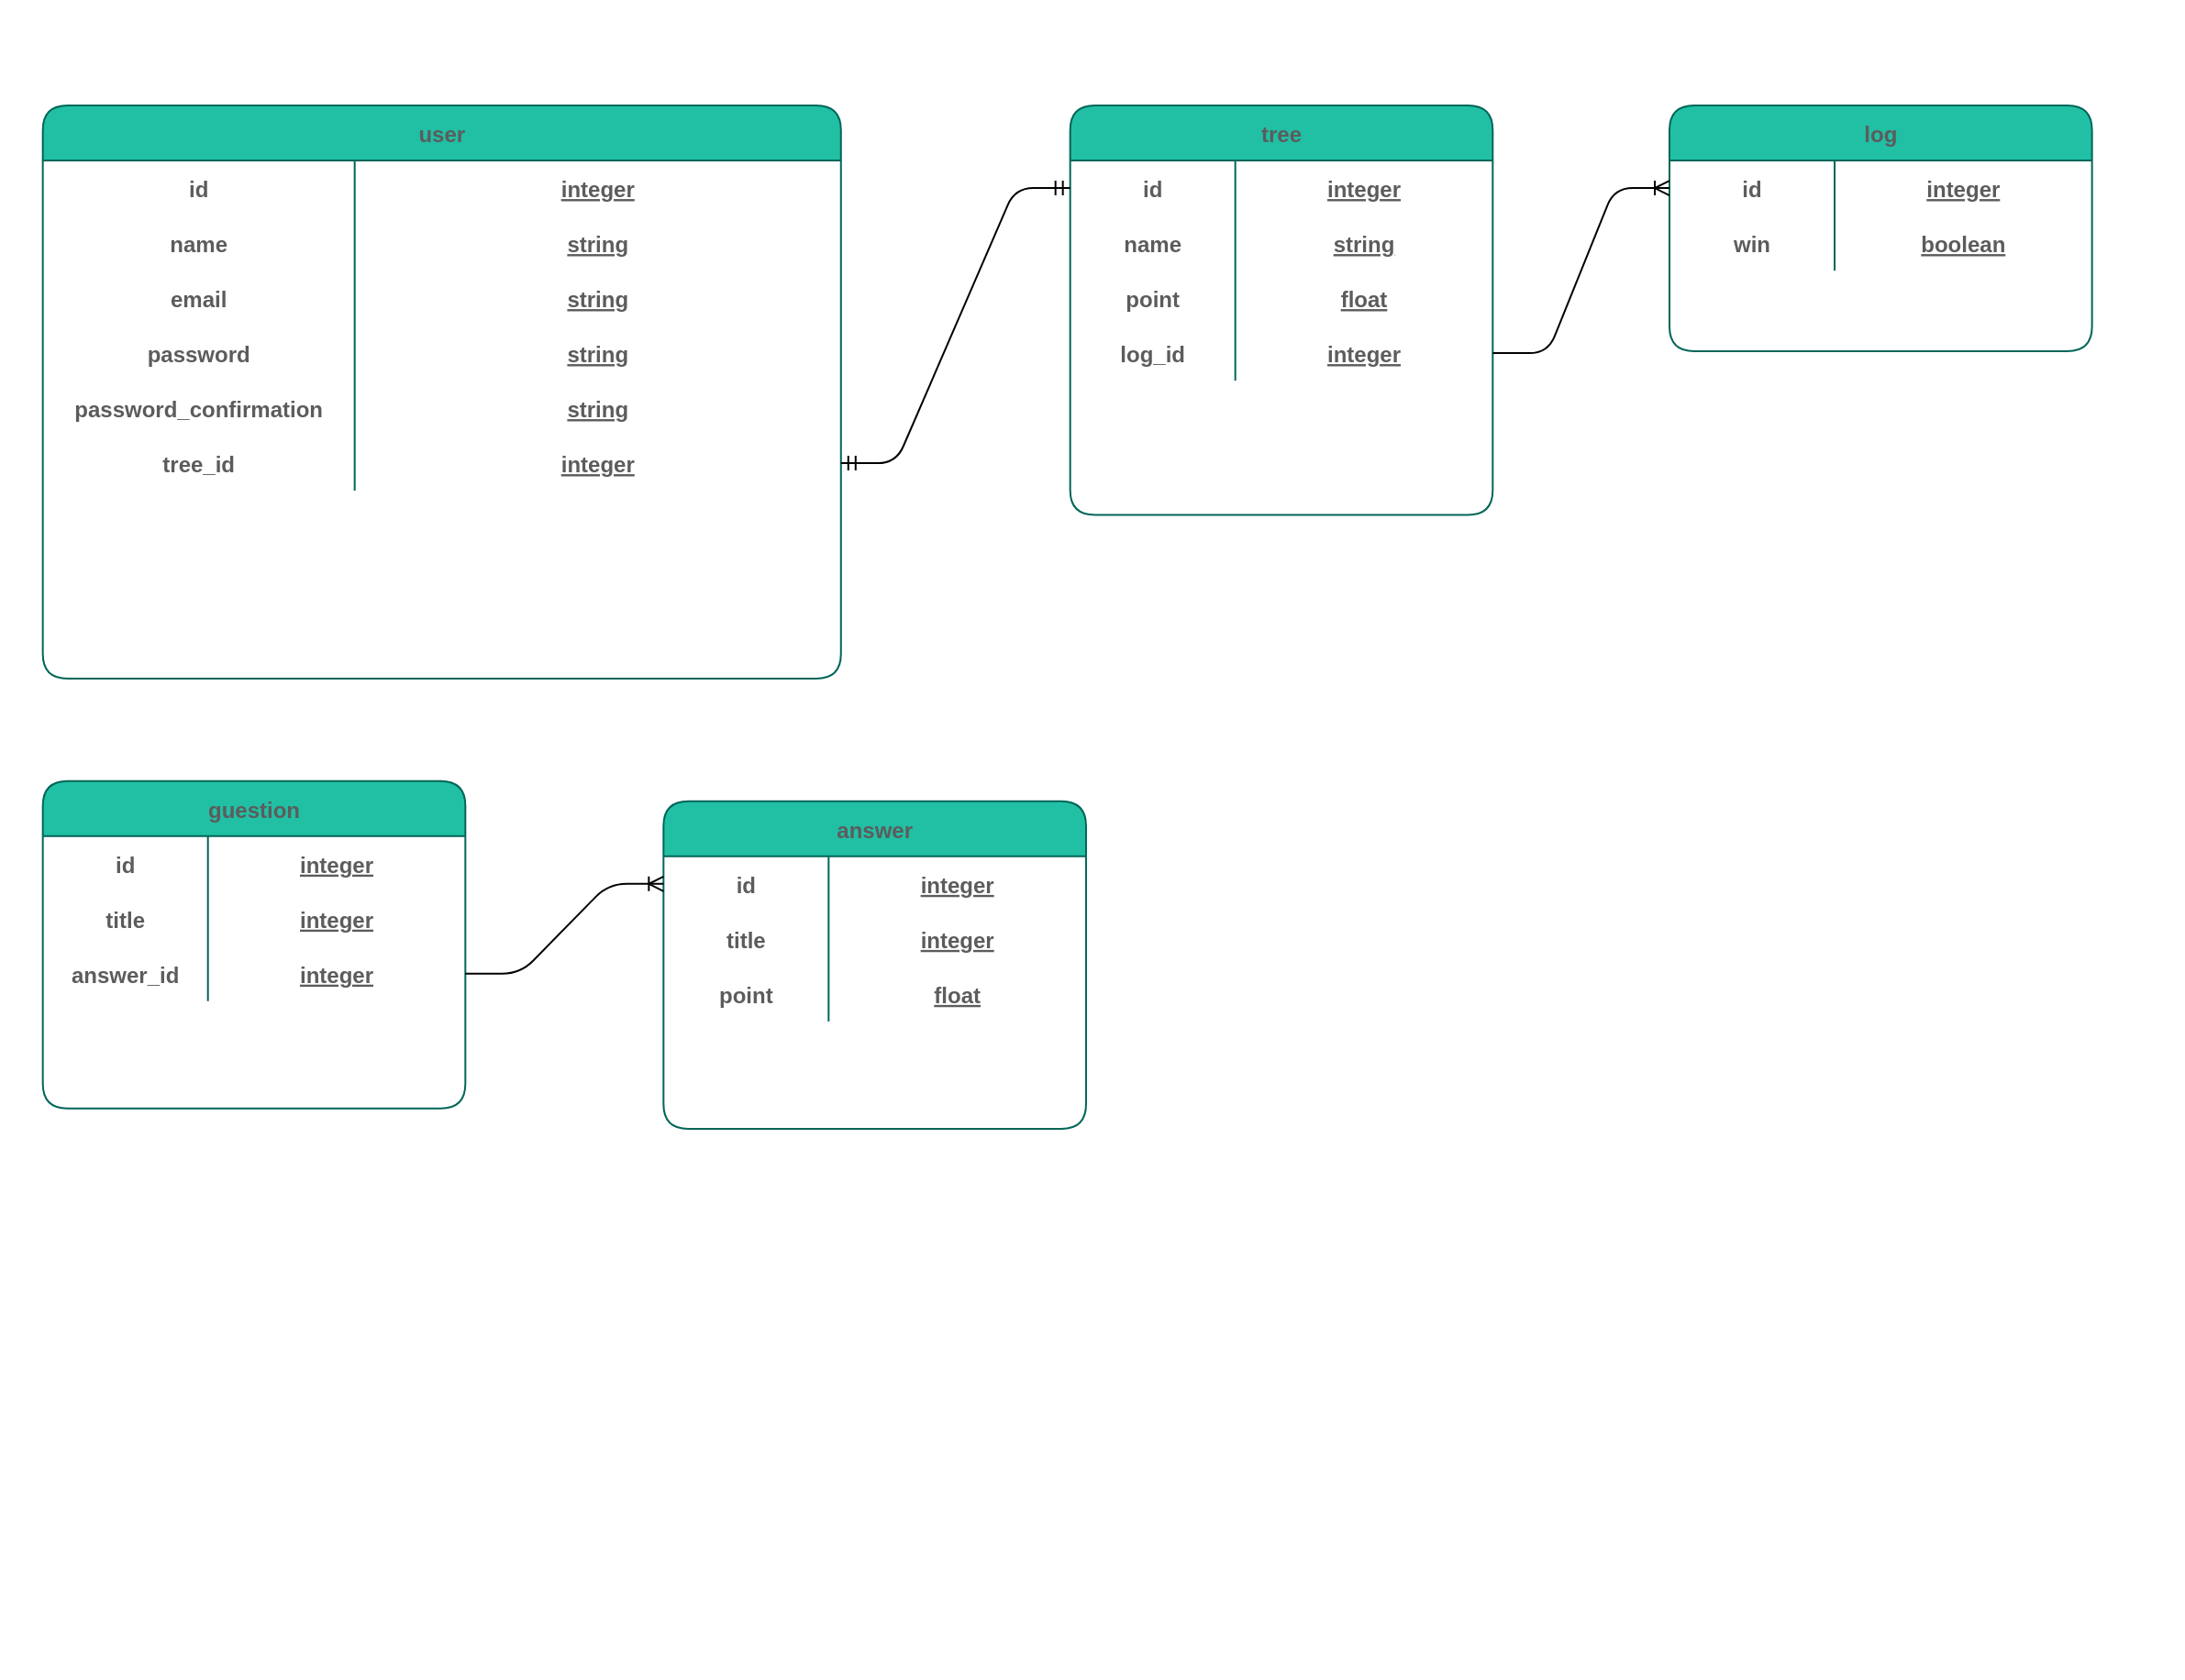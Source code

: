 <mxfile scale="4" border="0">
    <diagram id="DScMzdTD0CjVcI1dzCDb" name="ページ1">
        <mxGraphModel dx="1597" dy="907" grid="1" gridSize="10" guides="1" tooltips="1" connect="1" arrows="1" fold="1" page="1" pageScale="1" pageWidth="827" pageHeight="1169" math="0" shadow="0">
            <root>
                <mxCell id="0"/>
                <mxCell id="1" parent="0"/>
                <mxCell id="181" value="" style="group;container=1;spacing=0;rounded=1;fontColor=#5C5C5C;" parent="1" vertex="1" connectable="0">
                    <mxGeometry width="1190" height="915" as="geometry"/>
                </mxCell>
                <mxCell id="86" value="tree" style="shape=table;startSize=30;container=1;collapsible=1;childLayout=tableLayout;fixedRows=1;rowLines=0;fontStyle=1;align=center;resizeLast=1;spacing=0;rounded=1;fillColor=#21C0A5;strokeColor=#006658;fontColor=#5C5C5C;" parent="181" vertex="1">
                    <mxGeometry x="583.336" y="57.547" width="230.323" height="223.171" as="geometry"/>
                </mxCell>
                <mxCell id="87" value="" style="shape=partialRectangle;collapsible=0;dropTarget=0;pointerEvents=0;fillColor=none;top=0;left=0;bottom=0;right=0;points=[[0,0.5],[1,0.5]];portConstraint=eastwest;spacing=0;rounded=1;strokeColor=#006658;fontColor=#5C5C5C;" parent="86" vertex="1">
                    <mxGeometry y="30" width="230.323" height="30" as="geometry"/>
                </mxCell>
                <mxCell id="88" value="id" style="shape=partialRectangle;connectable=0;fillColor=none;top=0;left=0;bottom=0;right=0;fontStyle=1;overflow=hidden;spacing=0;rounded=1;strokeColor=#006658;fontColor=#5C5C5C;" parent="87" vertex="1">
                    <mxGeometry width="90" height="30" as="geometry"/>
                </mxCell>
                <mxCell id="89" value="integer" style="shape=partialRectangle;connectable=0;fillColor=none;top=0;left=0;bottom=0;right=0;align=center;spacingLeft=0;fontStyle=5;overflow=hidden;flipH=1;spacing=0;rounded=1;strokeColor=#006658;fontColor=#5C5C5C;" parent="87" vertex="1">
                    <mxGeometry x="90" width="140.323" height="30" as="geometry"/>
                </mxCell>
                <mxCell id="186" style="shape=partialRectangle;collapsible=0;dropTarget=0;pointerEvents=0;fillColor=none;top=0;left=0;bottom=1;right=0;points=[[0,0.5],[1,0.5]];portConstraint=eastwest;strokeColor=none;spacing=0;rounded=1;fontColor=#5C5C5C;" parent="86" vertex="1">
                    <mxGeometry y="60" width="230.323" height="30" as="geometry"/>
                </mxCell>
                <mxCell id="187" value="name" style="shape=partialRectangle;connectable=0;fillColor=none;top=0;left=0;bottom=0;right=0;fontStyle=1;overflow=hidden;spacing=0;rounded=1;strokeColor=#006658;fontColor=#5C5C5C;" parent="186" vertex="1">
                    <mxGeometry width="90" height="30" as="geometry"/>
                </mxCell>
                <mxCell id="188" value="string" style="shape=partialRectangle;connectable=0;fillColor=none;top=0;left=0;bottom=0;right=0;align=center;spacingLeft=0;fontStyle=5;overflow=hidden;strokeColor=none;spacing=0;rounded=1;fontColor=#5C5C5C;" parent="186" vertex="1">
                    <mxGeometry x="90" width="140.323" height="30" as="geometry"/>
                </mxCell>
                <mxCell id="189" style="shape=partialRectangle;collapsible=0;dropTarget=0;pointerEvents=0;fillColor=none;top=0;left=0;bottom=1;right=0;points=[[0,0.5],[1,0.5]];portConstraint=eastwest;strokeColor=none;spacing=0;rounded=1;fontColor=#5C5C5C;" parent="86" vertex="1">
                    <mxGeometry y="90" width="230.323" height="30" as="geometry"/>
                </mxCell>
                <mxCell id="190" value="point" style="shape=partialRectangle;connectable=0;fillColor=none;top=0;left=0;bottom=0;right=0;fontStyle=1;overflow=hidden;spacing=0;rounded=1;strokeColor=#006658;fontColor=#5C5C5C;" parent="189" vertex="1">
                    <mxGeometry width="90" height="30" as="geometry"/>
                </mxCell>
                <mxCell id="191" value="float" style="shape=partialRectangle;connectable=0;fillColor=none;top=0;left=0;bottom=0;right=0;align=center;spacingLeft=0;fontStyle=5;overflow=hidden;strokeColor=none;spacing=0;rounded=1;fontColor=#5C5C5C;" parent="189" vertex="1">
                    <mxGeometry x="90" width="140.323" height="30" as="geometry"/>
                </mxCell>
                <mxCell id="247" style="shape=partialRectangle;collapsible=0;dropTarget=0;pointerEvents=0;fillColor=none;top=0;left=0;bottom=1;right=0;points=[[0,0.5],[1,0.5]];portConstraint=eastwest;strokeColor=none;spacing=0;rounded=1;fontColor=#5C5C5C;" parent="86" vertex="1">
                    <mxGeometry y="120" width="230.323" height="30" as="geometry"/>
                </mxCell>
                <mxCell id="248" value="log_id" style="shape=partialRectangle;connectable=0;fillColor=none;top=0;left=0;bottom=0;right=0;fontStyle=1;overflow=hidden;spacing=0;rounded=1;strokeColor=#006658;fontColor=#5C5C5C;" parent="247" vertex="1">
                    <mxGeometry width="90" height="30" as="geometry"/>
                </mxCell>
                <mxCell id="249" value="integer" style="shape=partialRectangle;connectable=0;fillColor=none;top=0;left=0;bottom=0;right=0;align=center;spacingLeft=0;fontStyle=5;overflow=hidden;strokeColor=none;spacing=0;rounded=1;fontColor=#5C5C5C;" parent="247" vertex="1">
                    <mxGeometry x="90" width="140.323" height="30" as="geometry"/>
                </mxCell>
                <mxCell id="122" value="user" style="shape=table;startSize=30;container=1;collapsible=1;childLayout=tableLayout;fixedRows=1;rowLines=0;fontStyle=1;align=center;resizeLast=1;spacing=0;rounded=1;fillColor=#21C0A5;strokeColor=#006658;fontColor=#5C5C5C;" parent="181" vertex="1">
                    <mxGeometry x="23.337" y="57.547" width="435.054" height="312.439" as="geometry"/>
                </mxCell>
                <mxCell id="123" value="" style="shape=partialRectangle;collapsible=0;dropTarget=0;pointerEvents=0;fillColor=none;top=0;left=0;bottom=0;right=0;points=[[0,0.5],[1,0.5]];portConstraint=eastwest;spacing=0;rounded=1;strokeColor=#006658;fontColor=#5C5C5C;" parent="122" vertex="1">
                    <mxGeometry y="30" width="435.054" height="30" as="geometry"/>
                </mxCell>
                <mxCell id="124" value="id" style="shape=partialRectangle;connectable=0;fillColor=none;top=0;left=0;bottom=0;right=0;fontStyle=1;overflow=hidden;spacing=0;rounded=1;strokeColor=#006658;fontColor=#5C5C5C;" parent="123" vertex="1">
                    <mxGeometry width="170" height="30" as="geometry"/>
                </mxCell>
                <mxCell id="125" value="integer" style="shape=partialRectangle;connectable=0;fillColor=none;top=0;left=0;bottom=0;right=0;align=center;spacingLeft=0;fontStyle=5;overflow=hidden;flipH=1;spacing=0;rounded=1;strokeColor=#006658;fontColor=#5C5C5C;" parent="123" vertex="1">
                    <mxGeometry x="170" width="265.054" height="30" as="geometry"/>
                </mxCell>
                <mxCell id="126" value="" style="shape=partialRectangle;collapsible=0;dropTarget=0;pointerEvents=0;fillColor=none;top=0;left=0;bottom=1;right=0;points=[[0,0.5],[1,0.5]];portConstraint=eastwest;strokeColor=none;spacing=0;rounded=1;fontColor=#5C5C5C;" parent="122" vertex="1">
                    <mxGeometry y="60" width="435.054" height="30" as="geometry"/>
                </mxCell>
                <mxCell id="127" value="name" style="shape=partialRectangle;connectable=0;fillColor=none;top=0;left=0;bottom=0;right=0;fontStyle=1;overflow=hidden;spacing=0;rounded=1;strokeColor=#006658;fontColor=#5C5C5C;" parent="126" vertex="1">
                    <mxGeometry width="170" height="30" as="geometry"/>
                </mxCell>
                <mxCell id="128" value="string" style="shape=partialRectangle;connectable=0;fillColor=none;top=0;left=0;bottom=0;right=0;align=center;spacingLeft=0;fontStyle=5;overflow=hidden;strokeColor=none;spacing=0;rounded=1;fontColor=#5C5C5C;" parent="126" vertex="1">
                    <mxGeometry x="170" width="265.054" height="30" as="geometry"/>
                </mxCell>
                <mxCell id="129" style="shape=partialRectangle;collapsible=0;dropTarget=0;pointerEvents=0;fillColor=none;top=0;left=0;bottom=1;right=0;points=[[0,0.5],[1,0.5]];portConstraint=eastwest;strokeColor=none;spacing=0;rounded=1;fontColor=#5C5C5C;" parent="122" vertex="1">
                    <mxGeometry y="90" width="435.054" height="30" as="geometry"/>
                </mxCell>
                <mxCell id="130" value="email" style="shape=partialRectangle;connectable=0;fillColor=none;top=0;left=0;bottom=0;right=0;fontStyle=1;overflow=hidden;spacing=0;rounded=1;strokeColor=#006658;fontColor=#5C5C5C;" parent="129" vertex="1">
                    <mxGeometry width="170" height="30" as="geometry"/>
                </mxCell>
                <mxCell id="131" value="string" style="shape=partialRectangle;connectable=0;fillColor=none;top=0;left=0;bottom=0;right=0;align=center;spacingLeft=0;fontStyle=5;overflow=hidden;strokeColor=none;spacing=0;rounded=1;fontColor=#5C5C5C;" parent="129" vertex="1">
                    <mxGeometry x="170" width="265.054" height="30" as="geometry"/>
                </mxCell>
                <mxCell id="132" style="shape=partialRectangle;collapsible=0;dropTarget=0;pointerEvents=0;fillColor=none;top=0;left=0;bottom=1;right=0;points=[[0,0.5],[1,0.5]];portConstraint=eastwest;strokeColor=none;spacing=0;rounded=1;fontColor=#5C5C5C;" parent="122" vertex="1">
                    <mxGeometry y="120" width="435.054" height="30" as="geometry"/>
                </mxCell>
                <mxCell id="133" value="password" style="shape=partialRectangle;connectable=0;fillColor=none;top=0;left=0;bottom=0;right=0;fontStyle=1;overflow=hidden;spacing=0;rounded=1;strokeColor=#006658;fontColor=#5C5C5C;" parent="132" vertex="1">
                    <mxGeometry width="170" height="30" as="geometry"/>
                </mxCell>
                <mxCell id="134" value="string" style="shape=partialRectangle;connectable=0;fillColor=none;top=0;left=0;bottom=0;right=0;align=center;spacingLeft=0;fontStyle=5;overflow=hidden;strokeColor=none;spacing=0;rounded=1;fontColor=#5C5C5C;" parent="132" vertex="1">
                    <mxGeometry x="170" width="265.054" height="30" as="geometry"/>
                </mxCell>
                <mxCell id="135" style="shape=partialRectangle;collapsible=0;dropTarget=0;pointerEvents=0;fillColor=none;top=0;left=0;bottom=1;right=0;points=[[0,0.5],[1,0.5]];portConstraint=eastwest;strokeColor=none;spacing=0;rounded=1;fontColor=#5C5C5C;" parent="122" vertex="1">
                    <mxGeometry y="150" width="435.054" height="30" as="geometry"/>
                </mxCell>
                <mxCell id="136" value="password_confirmation" style="shape=partialRectangle;connectable=0;fillColor=none;top=0;left=0;bottom=0;right=0;fontStyle=1;overflow=hidden;spacing=0;rounded=1;strokeColor=#006658;fontColor=#5C5C5C;" parent="135" vertex="1">
                    <mxGeometry width="170" height="30" as="geometry"/>
                </mxCell>
                <mxCell id="137" value="string" style="shape=partialRectangle;connectable=0;fillColor=none;top=0;left=0;bottom=0;right=0;align=center;spacingLeft=0;fontStyle=5;overflow=hidden;strokeColor=none;spacing=0;rounded=1;fontColor=#5C5C5C;" parent="135" vertex="1">
                    <mxGeometry x="170" width="265.054" height="30" as="geometry"/>
                </mxCell>
                <mxCell id="233" style="shape=partialRectangle;collapsible=0;dropTarget=0;pointerEvents=0;fillColor=none;top=0;left=0;bottom=1;right=0;points=[[0,0.5],[1,0.5]];portConstraint=eastwest;strokeColor=none;spacing=0;rounded=1;fontColor=#5C5C5C;" parent="122" vertex="1">
                    <mxGeometry y="180" width="435.054" height="30" as="geometry"/>
                </mxCell>
                <mxCell id="234" value="tree_id" style="shape=partialRectangle;connectable=0;fillColor=none;top=0;left=0;bottom=0;right=0;fontStyle=1;overflow=hidden;spacing=0;rounded=1;strokeColor=#006658;fontColor=#5C5C5C;" parent="233" vertex="1">
                    <mxGeometry width="170" height="30" as="geometry"/>
                </mxCell>
                <mxCell id="235" value="integer" style="shape=partialRectangle;connectable=0;fillColor=none;top=0;left=0;bottom=0;right=0;align=center;spacingLeft=0;fontStyle=5;overflow=hidden;strokeColor=none;spacing=0;rounded=1;fontColor=#5C5C5C;" parent="233" vertex="1">
                    <mxGeometry x="170" width="265.054" height="30" as="geometry"/>
                </mxCell>
                <mxCell id="205" value="answer" style="shape=table;startSize=30;container=1;collapsible=1;childLayout=tableLayout;fixedRows=1;rowLines=0;fontStyle=1;align=center;resizeLast=1;spacing=0;rounded=1;fillColor=#21C0A5;strokeColor=#006658;fontColor=#5C5C5C;" parent="181" vertex="1">
                    <mxGeometry x="361.668" y="436.937" width="230.323" height="178.537" as="geometry"/>
                </mxCell>
                <mxCell id="206" value="" style="shape=partialRectangle;collapsible=0;dropTarget=0;pointerEvents=0;fillColor=none;top=0;left=0;bottom=0;right=0;points=[[0,0.5],[1,0.5]];portConstraint=eastwest;spacing=0;rounded=1;strokeColor=#006658;fontColor=#5C5C5C;" parent="205" vertex="1">
                    <mxGeometry y="30" width="230.323" height="30" as="geometry"/>
                </mxCell>
                <mxCell id="207" value="id" style="shape=partialRectangle;connectable=0;fillColor=none;top=0;left=0;bottom=0;right=0;fontStyle=1;overflow=hidden;spacing=0;rounded=1;strokeColor=#006658;fontColor=#5C5C5C;" parent="206" vertex="1">
                    <mxGeometry width="90" height="30" as="geometry"/>
                </mxCell>
                <mxCell id="208" value="integer" style="shape=partialRectangle;connectable=0;fillColor=none;top=0;left=0;bottom=0;right=0;align=center;spacingLeft=0;fontStyle=5;overflow=hidden;flipH=1;spacing=0;rounded=1;strokeColor=#006658;fontColor=#5C5C5C;" parent="206" vertex="1">
                    <mxGeometry x="90" width="140.323" height="30" as="geometry"/>
                </mxCell>
                <mxCell id="209" style="shape=partialRectangle;collapsible=0;dropTarget=0;pointerEvents=0;fillColor=none;top=0;left=0;bottom=1;right=0;points=[[0,0.5],[1,0.5]];portConstraint=eastwest;strokeColor=none;spacing=0;rounded=1;fontColor=#5C5C5C;" parent="205" vertex="1">
                    <mxGeometry y="60" width="230.323" height="30" as="geometry"/>
                </mxCell>
                <mxCell id="210" value="title" style="shape=partialRectangle;connectable=0;fillColor=none;top=0;left=0;bottom=0;right=0;fontStyle=1;overflow=hidden;spacing=0;rounded=1;strokeColor=#006658;fontColor=#5C5C5C;" parent="209" vertex="1">
                    <mxGeometry width="90" height="30" as="geometry"/>
                </mxCell>
                <mxCell id="211" value="integer" style="shape=partialRectangle;connectable=0;fillColor=none;top=0;left=0;bottom=0;right=0;align=center;spacingLeft=0;fontStyle=5;overflow=hidden;strokeColor=none;spacing=0;rounded=1;fontColor=#5C5C5C;" parent="209" vertex="1">
                    <mxGeometry x="90" width="140.323" height="30" as="geometry"/>
                </mxCell>
                <mxCell id="212" style="shape=partialRectangle;collapsible=0;dropTarget=0;pointerEvents=0;fillColor=none;top=0;left=0;bottom=1;right=0;points=[[0,0.5],[1,0.5]];portConstraint=eastwest;strokeColor=none;spacing=0;rounded=1;fontColor=#5C5C5C;" parent="205" vertex="1">
                    <mxGeometry y="90" width="230.323" height="30" as="geometry"/>
                </mxCell>
                <mxCell id="213" value="point" style="shape=partialRectangle;connectable=0;fillColor=none;top=0;left=0;bottom=0;right=0;fontStyle=1;overflow=hidden;spacing=0;rounded=1;strokeColor=#006658;fontColor=#5C5C5C;" parent="212" vertex="1">
                    <mxGeometry width="90" height="30" as="geometry"/>
                </mxCell>
                <mxCell id="214" value="float" style="shape=partialRectangle;connectable=0;fillColor=none;top=0;left=0;bottom=0;right=0;align=center;spacingLeft=0;fontStyle=5;overflow=hidden;strokeColor=none;spacing=0;rounded=1;fontColor=#5C5C5C;" parent="212" vertex="1">
                    <mxGeometry x="90" width="140.323" height="30" as="geometry"/>
                </mxCell>
                <mxCell id="238" value="" style="edgeStyle=entityRelationEdgeStyle;fontSize=12;html=1;endArrow=ERmandOne;startArrow=ERmandOne;entryX=0;entryY=0.5;entryDx=0;entryDy=0;exitX=1;exitY=0.5;exitDx=0;exitDy=0;" parent="181" source="233" target="87" edge="1">
                    <mxGeometry width="100" height="100" relative="1" as="geometry">
                        <mxPoint x="547.957" y="436.937" as="sourcePoint"/>
                        <mxPoint x="675.914" y="288.157" as="targetPoint"/>
                    </mxGeometry>
                </mxCell>
                <mxCell id="250" value="log" style="shape=table;startSize=30;container=1;collapsible=1;childLayout=tableLayout;fixedRows=1;rowLines=0;fontStyle=1;align=center;resizeLast=1;spacing=0;rounded=1;fillColor=#21C0A5;strokeColor=#006658;fontColor=#5C5C5C;" vertex="1" parent="181">
                    <mxGeometry x="909.996" y="57.552" width="230.323" height="133.902" as="geometry"/>
                </mxCell>
                <mxCell id="251" value="" style="shape=partialRectangle;collapsible=0;dropTarget=0;pointerEvents=0;fillColor=none;top=0;left=0;bottom=0;right=0;points=[[0,0.5],[1,0.5]];portConstraint=eastwest;spacing=0;rounded=1;strokeColor=#006658;fontColor=#5C5C5C;" vertex="1" parent="250">
                    <mxGeometry y="30" width="230.323" height="30" as="geometry"/>
                </mxCell>
                <mxCell id="252" value="id" style="shape=partialRectangle;connectable=0;fillColor=none;top=0;left=0;bottom=0;right=0;fontStyle=1;overflow=hidden;spacing=0;rounded=1;strokeColor=#006658;fontColor=#5C5C5C;" vertex="1" parent="251">
                    <mxGeometry width="90" height="30" as="geometry"/>
                </mxCell>
                <mxCell id="253" value="integer" style="shape=partialRectangle;connectable=0;fillColor=none;top=0;left=0;bottom=0;right=0;align=center;spacingLeft=0;fontStyle=5;overflow=hidden;flipH=1;spacing=0;rounded=1;strokeColor=#006658;fontColor=#5C5C5C;" vertex="1" parent="251">
                    <mxGeometry x="90" width="140.323" height="30" as="geometry"/>
                </mxCell>
                <mxCell id="254" style="shape=partialRectangle;collapsible=0;dropTarget=0;pointerEvents=0;fillColor=none;top=0;left=0;bottom=1;right=0;points=[[0,0.5],[1,0.5]];portConstraint=eastwest;strokeColor=none;spacing=0;rounded=1;fontColor=#5C5C5C;" vertex="1" parent="250">
                    <mxGeometry y="60" width="230.323" height="30" as="geometry"/>
                </mxCell>
                <mxCell id="255" value="win" style="shape=partialRectangle;connectable=0;fillColor=none;top=0;left=0;bottom=0;right=0;fontStyle=1;overflow=hidden;spacing=0;rounded=1;strokeColor=#006658;fontColor=#5C5C5C;" vertex="1" parent="254">
                    <mxGeometry width="90" height="30" as="geometry"/>
                </mxCell>
                <mxCell id="256" value="boolean" style="shape=partialRectangle;connectable=0;fillColor=none;top=0;left=0;bottom=0;right=0;align=center;spacingLeft=0;fontStyle=5;overflow=hidden;strokeColor=none;spacing=0;rounded=1;fontColor=#5C5C5C;" vertex="1" parent="254">
                    <mxGeometry x="90" width="140.323" height="30" as="geometry"/>
                </mxCell>
                <mxCell id="246" value="" style="edgeStyle=entityRelationEdgeStyle;fontSize=12;html=1;endArrow=ERoneToMany;entryX=0;entryY=0.5;entryDx=0;entryDy=0;exitX=1;exitY=0.5;exitDx=0;exitDy=0;" parent="181" source="247" target="251" edge="1">
                    <mxGeometry width="100" height="100" relative="1" as="geometry">
                        <mxPoint x="951.315" y="483.396" as="sourcePoint"/>
                        <mxPoint x="1027.737" y="408.585" as="targetPoint"/>
                    </mxGeometry>
                </mxCell>
                <mxCell id="192" value="guestion" style="shape=table;startSize=30;container=1;collapsible=1;childLayout=tableLayout;fixedRows=1;rowLines=0;fontStyle=1;align=center;resizeLast=1;spacing=0;rounded=1;fillColor=#21C0A5;strokeColor=#006658;fontColor=#5C5C5C;" parent="181" vertex="1">
                    <mxGeometry x="23.341" y="425.854" width="230.323" height="178.537" as="geometry"/>
                </mxCell>
                <mxCell id="193" value="" style="shape=partialRectangle;collapsible=0;dropTarget=0;pointerEvents=0;fillColor=none;top=0;left=0;bottom=0;right=0;points=[[0,0.5],[1,0.5]];portConstraint=eastwest;spacing=0;rounded=1;strokeColor=#006658;fontColor=#5C5C5C;" parent="192" vertex="1">
                    <mxGeometry y="30" width="230.323" height="30" as="geometry"/>
                </mxCell>
                <mxCell id="194" value="id" style="shape=partialRectangle;connectable=0;fillColor=none;top=0;left=0;bottom=0;right=0;fontStyle=1;overflow=hidden;spacing=0;rounded=1;strokeColor=#006658;fontColor=#5C5C5C;" parent="193" vertex="1">
                    <mxGeometry width="90" height="30" as="geometry"/>
                </mxCell>
                <mxCell id="195" value="integer" style="shape=partialRectangle;connectable=0;fillColor=none;top=0;left=0;bottom=0;right=0;align=center;spacingLeft=0;fontStyle=5;overflow=hidden;flipH=1;spacing=0;rounded=1;strokeColor=#006658;fontColor=#5C5C5C;" parent="193" vertex="1">
                    <mxGeometry x="90" width="140.323" height="30" as="geometry"/>
                </mxCell>
                <mxCell id="196" style="shape=partialRectangle;collapsible=0;dropTarget=0;pointerEvents=0;fillColor=none;top=0;left=0;bottom=1;right=0;points=[[0,0.5],[1,0.5]];portConstraint=eastwest;strokeColor=none;spacing=0;rounded=1;fontColor=#5C5C5C;" parent="192" vertex="1">
                    <mxGeometry y="60" width="230.323" height="30" as="geometry"/>
                </mxCell>
                <mxCell id="197" value="title" style="shape=partialRectangle;connectable=0;fillColor=none;top=0;left=0;bottom=0;right=0;fontStyle=1;overflow=hidden;spacing=0;rounded=1;strokeColor=#006658;fontColor=#5C5C5C;" parent="196" vertex="1">
                    <mxGeometry width="90" height="30" as="geometry"/>
                </mxCell>
                <mxCell id="198" value="integer" style="shape=partialRectangle;connectable=0;fillColor=none;top=0;left=0;bottom=0;right=0;align=center;spacingLeft=0;fontStyle=5;overflow=hidden;strokeColor=none;spacing=0;rounded=1;fontColor=#5C5C5C;" parent="196" vertex="1">
                    <mxGeometry x="90" width="140.323" height="30" as="geometry"/>
                </mxCell>
                <mxCell id="199" style="shape=partialRectangle;collapsible=0;dropTarget=0;pointerEvents=0;fillColor=none;top=0;left=0;bottom=1;right=0;points=[[0,0.5],[1,0.5]];portConstraint=eastwest;strokeColor=none;spacing=0;rounded=1;fontColor=#5C5C5C;" parent="192" vertex="1">
                    <mxGeometry y="90" width="230.323" height="30" as="geometry"/>
                </mxCell>
                <mxCell id="200" value="answer_id" style="shape=partialRectangle;connectable=0;fillColor=none;top=0;left=0;bottom=0;right=0;fontStyle=1;overflow=hidden;spacing=0;rounded=1;strokeColor=#006658;fontColor=#5C5C5C;" parent="199" vertex="1">
                    <mxGeometry width="90" height="30" as="geometry"/>
                </mxCell>
                <mxCell id="201" value="integer" style="shape=partialRectangle;connectable=0;fillColor=none;top=0;left=0;bottom=0;right=0;align=center;spacingLeft=0;fontStyle=5;overflow=hidden;strokeColor=none;spacing=0;rounded=1;fontColor=#5C5C5C;" parent="199" vertex="1">
                    <mxGeometry x="90" width="140.323" height="30" as="geometry"/>
                </mxCell>
                <mxCell id="245" value="" style="edgeStyle=entityRelationEdgeStyle;fontSize=12;html=1;endArrow=ERoneToMany;entryX=0;entryY=0.5;entryDx=0;entryDy=0;exitX=1;exitY=0.5;exitDx=0;exitDy=0;" parent="181" source="199" target="206" edge="1">
                    <mxGeometry width="100" height="100" relative="1" as="geometry">
                        <mxPoint x="686.828" y="911.772" as="sourcePoint"/>
                        <mxPoint x="814.785" y="762.991" as="targetPoint"/>
                    </mxGeometry>
                </mxCell>
            </root>
        </mxGraphModel>
    </diagram>
</mxfile>
